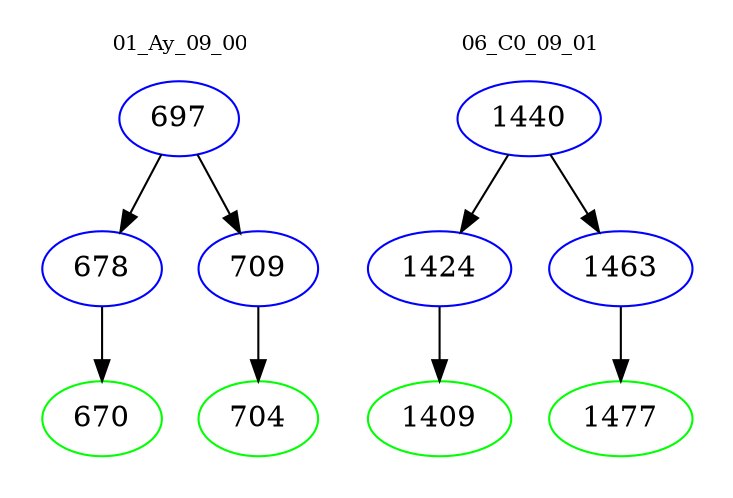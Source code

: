 digraph{
subgraph cluster_0 {
color = white
label = "01_Ay_09_00";
fontsize=10;
T0_697 [label="697", color="blue"]
T0_697 -> T0_678 [color="black"]
T0_678 [label="678", color="blue"]
T0_678 -> T0_670 [color="black"]
T0_670 [label="670", color="green"]
T0_697 -> T0_709 [color="black"]
T0_709 [label="709", color="blue"]
T0_709 -> T0_704 [color="black"]
T0_704 [label="704", color="green"]
}
subgraph cluster_1 {
color = white
label = "06_C0_09_01";
fontsize=10;
T1_1440 [label="1440", color="blue"]
T1_1440 -> T1_1424 [color="black"]
T1_1424 [label="1424", color="blue"]
T1_1424 -> T1_1409 [color="black"]
T1_1409 [label="1409", color="green"]
T1_1440 -> T1_1463 [color="black"]
T1_1463 [label="1463", color="blue"]
T1_1463 -> T1_1477 [color="black"]
T1_1477 [label="1477", color="green"]
}
}
